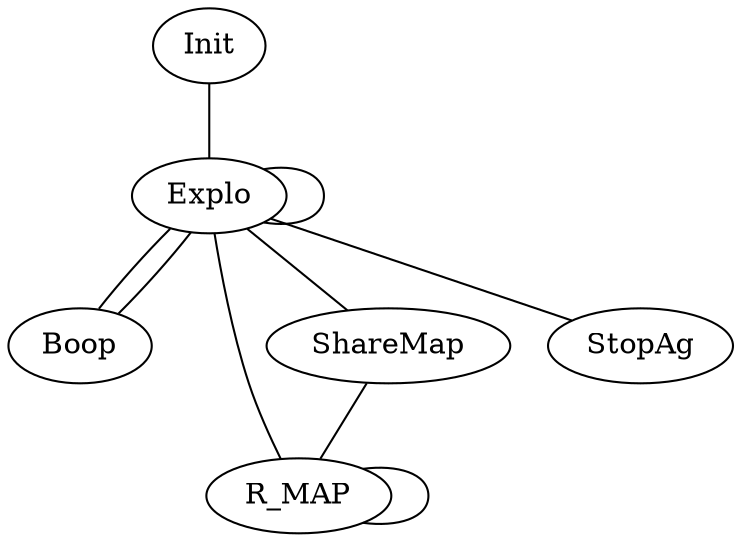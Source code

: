 graph g{
        Init
        Boop
        ShareMap
        R_MAP
        Explo
        StopAg

        Init -- Explo
        Explo -- Explo
        Explo -- Boop
        Explo -- ShareMap
        Boop -- Explo
        ShareMap -- R_MAP
        R_MAP -- R_MAP
        R_MAP -- Explo
        Explo -- StopAg

}

